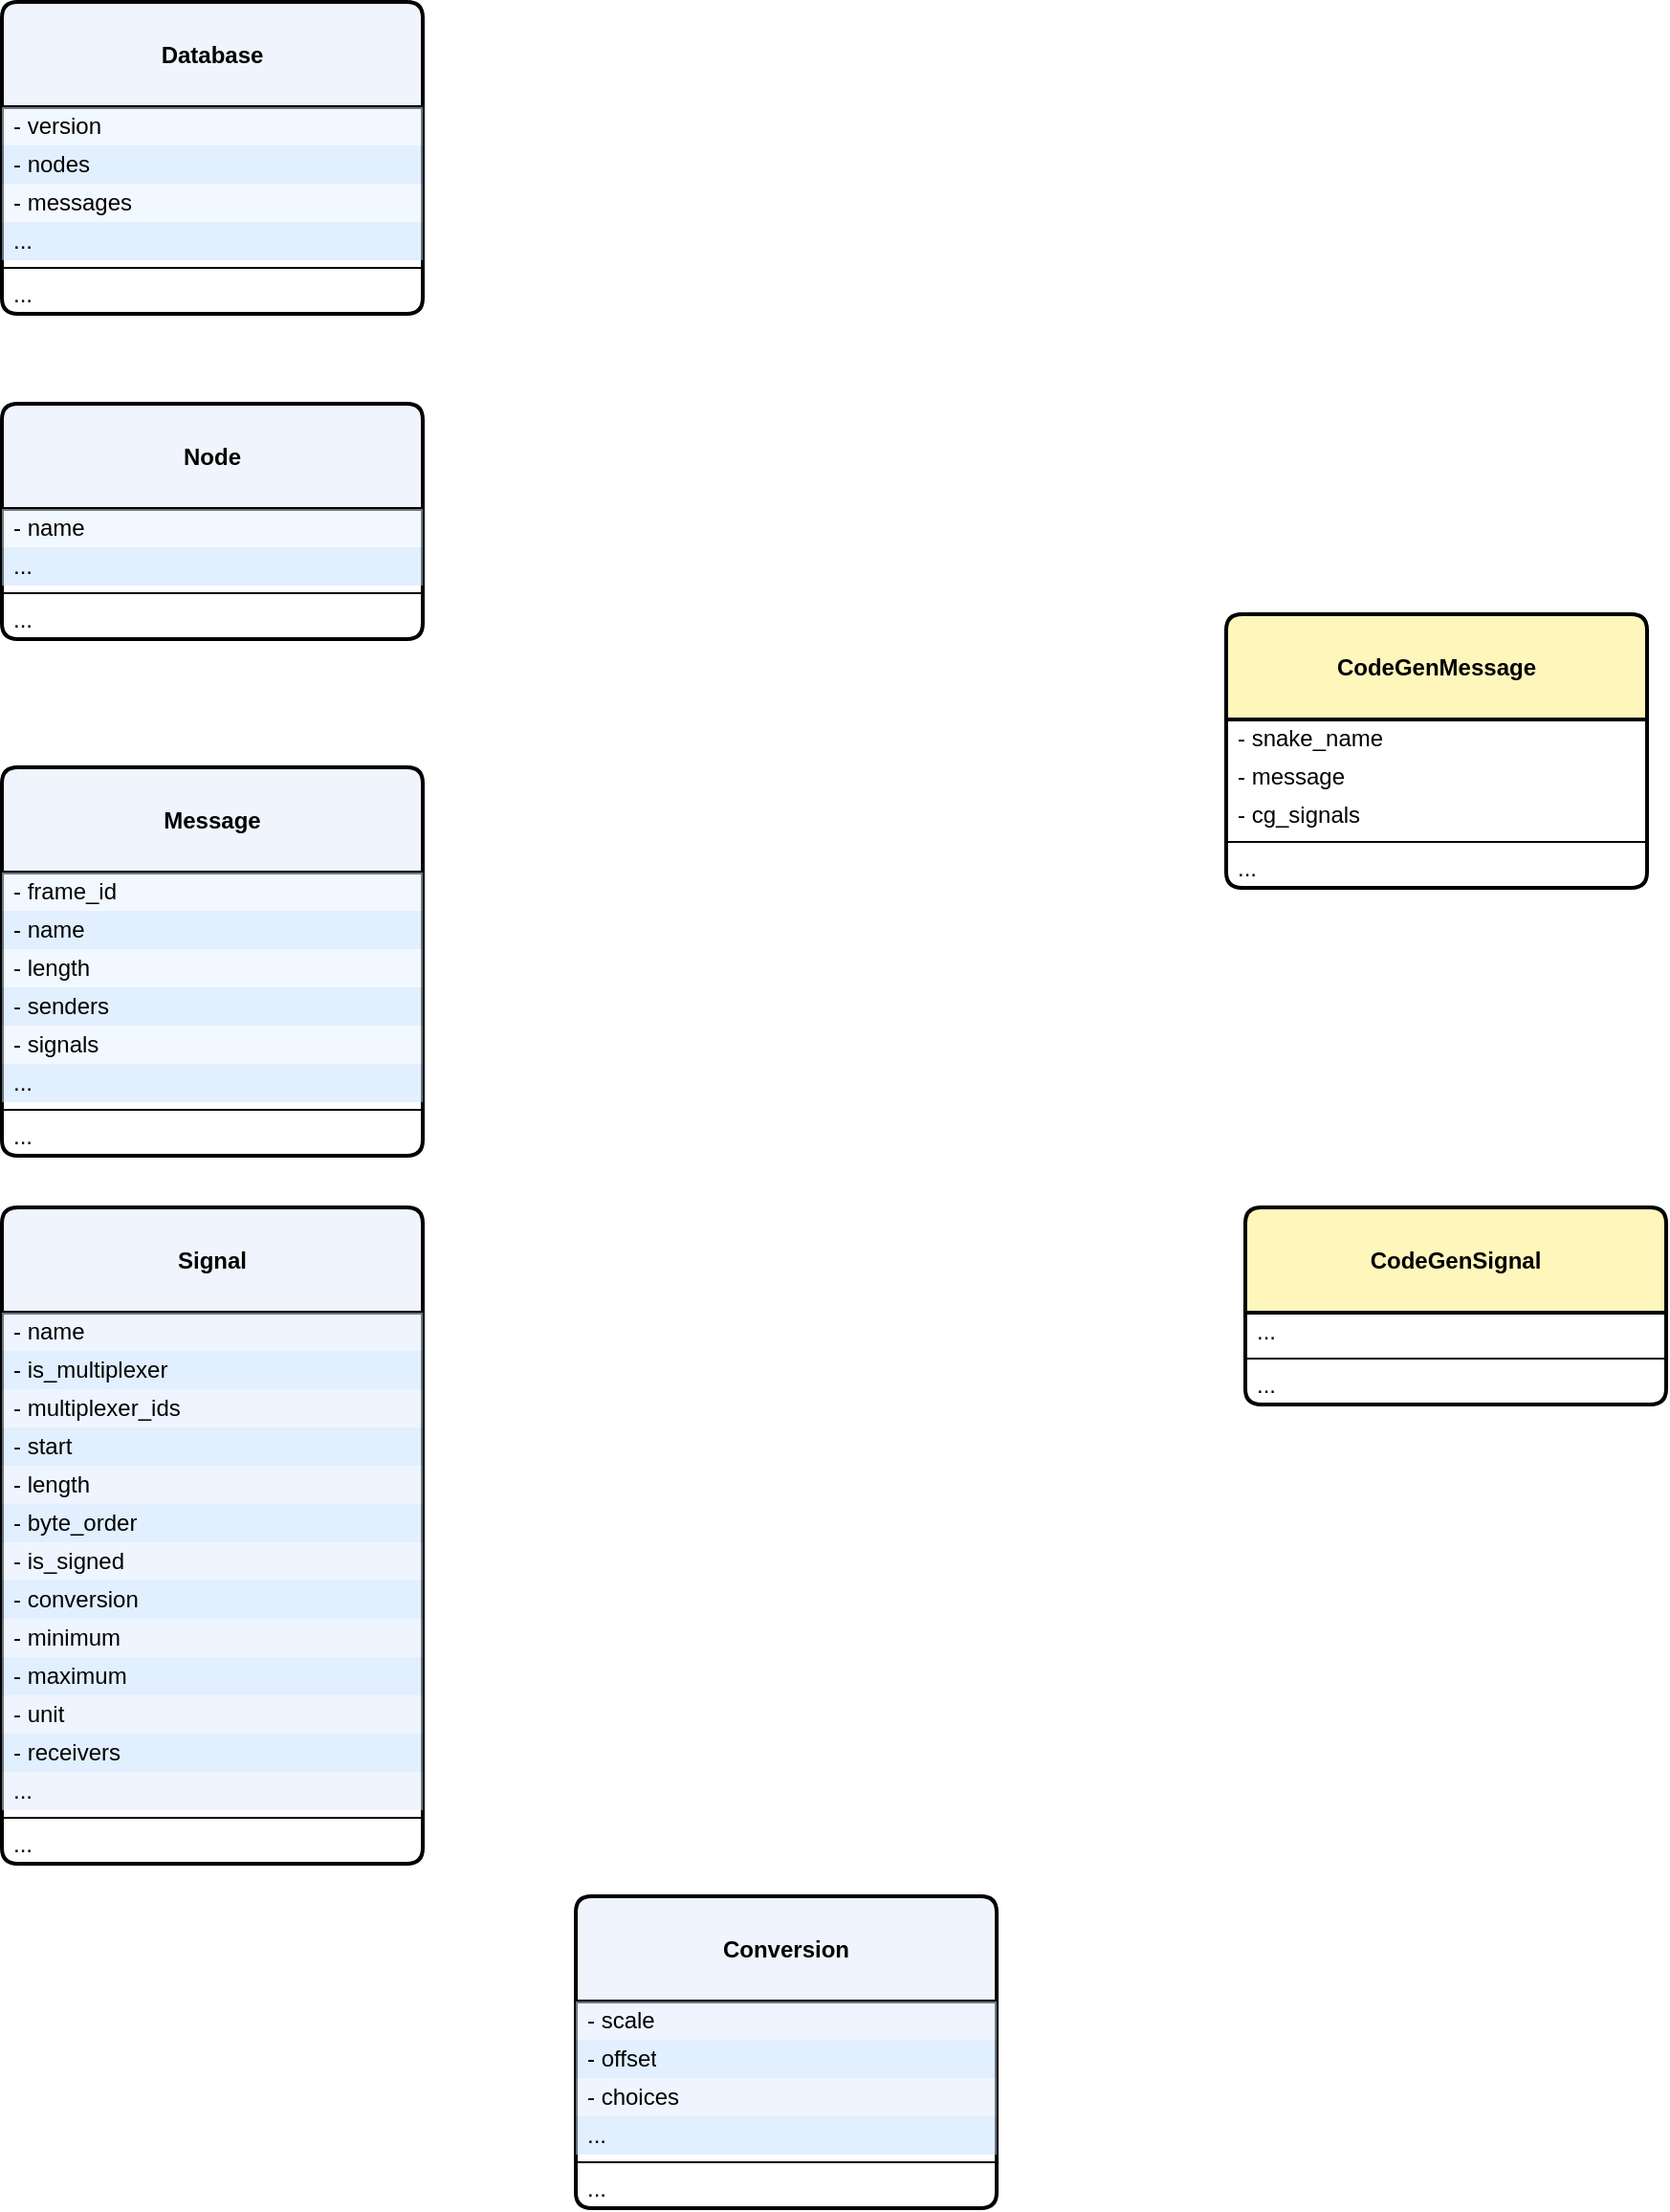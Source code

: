 <mxfile>
    <diagram id="0CQFVA6_GC00lFm2K_Ry" name="第 1 页">
        <mxGraphModel dx="1673" dy="2504" grid="1" gridSize="10" guides="1" tooltips="1" connect="1" arrows="1" fold="1" page="1" pageScale="1" pageWidth="1169" pageHeight="1654" math="0" shadow="0">
            <root>
                <mxCell id="0"/>
                <mxCell id="1" parent="0"/>
                <mxCell id="41" value="&lt;div&gt;&lt;br&gt;&lt;/div&gt;&lt;div&gt;&lt;b&gt;Node&lt;/b&gt;&lt;/div&gt;" style="swimlane;fontStyle=0;align=center;verticalAlign=top;childLayout=stackLayout;horizontal=1;startSize=55;horizontalStack=0;resizeParent=1;resizeParentMax=0;resizeLast=0;collapsible=0;marginBottom=0;html=1;whiteSpace=wrap;arcSize=5;rounded=1;strokeWidth=2;fillColor=#F0F4FC;" parent="1" vertex="1">
                    <mxGeometry x="740" y="200" width="220" height="123" as="geometry"/>
                </mxCell>
                <mxCell id="43" value="- name" style="text;html=1;strokeColor=none;fillColor=#E5F2FF;align=left;verticalAlign=middle;spacingLeft=4;spacingRight=4;overflow=hidden;rotatable=0;points=[[0,0.5],[1,0.5]];portConstraint=eastwest;whiteSpace=wrap;opacity=50;" parent="41" vertex="1">
                    <mxGeometry y="55" width="220" height="20" as="geometry"/>
                </mxCell>
                <mxCell id="45" value="..." style="text;html=1;strokeColor=none;fillColor=light-dark(#C4DFFF,#1A2637);align=left;verticalAlign=middle;spacingLeft=4;spacingRight=4;overflow=hidden;rotatable=0;points=[[0,0.5],[1,0.5]];portConstraint=eastwest;whiteSpace=wrap;opacity=50;" parent="41" vertex="1">
                    <mxGeometry y="75" width="220" height="20" as="geometry"/>
                </mxCell>
                <mxCell id="46" value="" style="line;strokeWidth=1;fillColor=none;align=left;verticalAlign=middle;spacingTop=-1;spacingLeft=3;spacingRight=3;rotatable=0;labelPosition=right;points=[];portConstraint=eastwest;" parent="41" vertex="1">
                    <mxGeometry y="95" width="220" height="8" as="geometry"/>
                </mxCell>
                <mxCell id="48" value="..." style="text;html=1;strokeColor=none;fillColor=none;align=left;verticalAlign=middle;spacingLeft=4;spacingRight=4;overflow=hidden;rotatable=0;points=[[0,0.5],[1,0.5]];portConstraint=eastwest;whiteSpace=wrap;" parent="41" vertex="1">
                    <mxGeometry y="103" width="220" height="20" as="geometry"/>
                </mxCell>
                <mxCell id="50" value="&lt;div&gt;&lt;b&gt;&lt;br&gt;&lt;/b&gt;&lt;/div&gt;&lt;b&gt;Message&lt;/b&gt;" style="swimlane;fontStyle=0;align=center;verticalAlign=top;childLayout=stackLayout;horizontal=1;startSize=55;horizontalStack=0;resizeParent=1;resizeParentMax=0;resizeLast=0;collapsible=0;marginBottom=0;html=1;whiteSpace=wrap;rounded=1;arcSize=5;strokeWidth=2;fillColor=#F0F4FC;" parent="1" vertex="1">
                    <mxGeometry x="740" y="390" width="220" height="203" as="geometry"/>
                </mxCell>
                <mxCell id="71" value="- frame_id" style="text;html=1;strokeColor=none;fillColor=#E5F2FF;align=left;verticalAlign=middle;spacingLeft=4;spacingRight=4;overflow=hidden;rotatable=0;points=[[0,0.5],[1,0.5]];portConstraint=eastwest;whiteSpace=wrap;opacity=50;" parent="50" vertex="1">
                    <mxGeometry y="55" width="220" height="20" as="geometry"/>
                </mxCell>
                <mxCell id="78" value="- name" style="text;html=1;strokeColor=none;fillColor=#C4DFFF;align=left;verticalAlign=middle;spacingLeft=4;spacingRight=4;overflow=hidden;rotatable=0;points=[[0,0.5],[1,0.5]];portConstraint=eastwest;whiteSpace=wrap;opacity=50;" parent="50" vertex="1">
                    <mxGeometry y="75" width="220" height="20" as="geometry"/>
                </mxCell>
                <mxCell id="81" value="- length" style="text;html=1;strokeColor=none;fillColor=#E5F2FF;align=left;verticalAlign=middle;spacingLeft=4;spacingRight=4;overflow=hidden;rotatable=0;points=[[0,0.5],[1,0.5]];portConstraint=eastwest;whiteSpace=wrap;opacity=50;" parent="50" vertex="1">
                    <mxGeometry y="95" width="220" height="20" as="geometry"/>
                </mxCell>
                <mxCell id="83" value="- senders" style="text;html=1;strokeColor=none;fillColor=#C4DFFF;align=left;verticalAlign=middle;spacingLeft=4;spacingRight=4;overflow=hidden;rotatable=0;points=[[0,0.5],[1,0.5]];portConstraint=eastwest;whiteSpace=wrap;opacity=50;" parent="50" vertex="1">
                    <mxGeometry y="115" width="220" height="20" as="geometry"/>
                </mxCell>
                <mxCell id="52" value="- signals" style="text;html=1;strokeColor=none;fillColor=#E5F2FF;align=left;verticalAlign=middle;spacingLeft=4;spacingRight=4;overflow=hidden;rotatable=0;points=[[0,0.5],[1,0.5]];portConstraint=eastwest;whiteSpace=wrap;opacity=50;" parent="50" vertex="1">
                    <mxGeometry y="135" width="220" height="20" as="geometry"/>
                </mxCell>
                <mxCell id="54" value="..." style="text;html=1;strokeColor=none;fillColor=#C4DFFF;align=left;verticalAlign=middle;spacingLeft=4;spacingRight=4;overflow=hidden;rotatable=0;points=[[0,0.5],[1,0.5]];portConstraint=eastwest;whiteSpace=wrap;opacity=50;" parent="50" vertex="1">
                    <mxGeometry y="155" width="220" height="20" as="geometry"/>
                </mxCell>
                <mxCell id="55" value="" style="line;strokeWidth=1;fillColor=none;align=left;verticalAlign=middle;spacingTop=-1;spacingLeft=3;spacingRight=3;rotatable=0;labelPosition=right;points=[];portConstraint=eastwest;" parent="50" vertex="1">
                    <mxGeometry y="175" width="220" height="8" as="geometry"/>
                </mxCell>
                <mxCell id="57" value="..." style="text;html=1;strokeColor=none;fillColor=none;align=left;verticalAlign=middle;spacingLeft=4;spacingRight=4;overflow=hidden;rotatable=0;points=[[0,0.5],[1,0.5]];portConstraint=eastwest;whiteSpace=wrap;" parent="50" vertex="1">
                    <mxGeometry y="183" width="220" height="20" as="geometry"/>
                </mxCell>
                <mxCell id="59" value="&lt;div&gt;&lt;br&gt;&lt;/div&gt;&lt;b&gt;Signal&lt;/b&gt;" style="swimlane;fontStyle=0;align=center;verticalAlign=top;childLayout=stackLayout;horizontal=1;startSize=55;horizontalStack=0;resizeParent=1;resizeParentMax=0;resizeLast=0;collapsible=0;marginBottom=0;html=1;whiteSpace=wrap;arcSize=5;rounded=1;strokeWidth=2;fillColor=#F0F4FC;" parent="1" vertex="1">
                    <mxGeometry x="740" y="620" width="220" height="343" as="geometry"/>
                </mxCell>
                <mxCell id="61" value="- name" style="text;html=1;strokeColor=none;fillColor=#DDEBFF;align=left;verticalAlign=middle;spacingLeft=4;spacingRight=4;overflow=hidden;rotatable=0;points=[[0,0.5],[1,0.5]];portConstraint=eastwest;whiteSpace=wrap;opacity=50;" parent="59" vertex="1">
                    <mxGeometry y="55" width="220" height="20" as="geometry"/>
                </mxCell>
                <mxCell id="87" value="- is_multiplexer" style="text;html=1;strokeColor=none;fillColor=#C4DFFF;align=left;verticalAlign=middle;spacingLeft=4;spacingRight=4;overflow=hidden;rotatable=0;points=[[0,0.5],[1,0.5]];portConstraint=eastwest;whiteSpace=wrap;opacity=50;" parent="59" vertex="1">
                    <mxGeometry y="75" width="220" height="20" as="geometry"/>
                </mxCell>
                <mxCell id="107" value="- multiplexer_ids" style="text;html=1;strokeColor=none;fillColor=#DDEBFF;align=left;verticalAlign=middle;spacingLeft=4;spacingRight=4;overflow=hidden;rotatable=0;points=[[0,0.5],[1,0.5]];portConstraint=eastwest;whiteSpace=wrap;opacity=50;" parent="59" vertex="1">
                    <mxGeometry y="95" width="220" height="20" as="geometry"/>
                </mxCell>
                <mxCell id="90" value="- start" style="text;html=1;strokeColor=none;fillColor=#C4DFFF;align=left;verticalAlign=middle;spacingLeft=4;spacingRight=4;overflow=hidden;rotatable=0;points=[[0,0.5],[1,0.5]];portConstraint=eastwest;whiteSpace=wrap;opacity=50;" parent="59" vertex="1">
                    <mxGeometry y="115" width="220" height="20" as="geometry"/>
                </mxCell>
                <mxCell id="89" value="- length" style="text;html=1;strokeColor=none;fillColor=#DDEBFF;align=left;verticalAlign=middle;spacingLeft=4;spacingRight=4;overflow=hidden;rotatable=0;points=[[0,0.5],[1,0.5]];portConstraint=eastwest;whiteSpace=wrap;opacity=50;" parent="59" vertex="1">
                    <mxGeometry y="135" width="220" height="20" as="geometry"/>
                </mxCell>
                <mxCell id="88" value="- byte_order" style="text;html=1;strokeColor=none;fillColor=#C4DFFF;align=left;verticalAlign=middle;spacingLeft=4;spacingRight=4;overflow=hidden;rotatable=0;points=[[0,0.5],[1,0.5]];portConstraint=eastwest;whiteSpace=wrap;opacity=50;" parent="59" vertex="1">
                    <mxGeometry y="155" width="220" height="20" as="geometry"/>
                </mxCell>
                <mxCell id="91" value="- is_signed" style="text;html=1;strokeColor=none;fillColor=#DDEBFF;align=left;verticalAlign=middle;spacingLeft=4;spacingRight=4;overflow=hidden;rotatable=0;points=[[0,0.5],[1,0.5]];portConstraint=eastwest;whiteSpace=wrap;opacity=50;" parent="59" vertex="1">
                    <mxGeometry y="175" width="220" height="20" as="geometry"/>
                </mxCell>
                <mxCell id="102" value="- conversion" style="text;html=1;strokeColor=none;fillColor=#C4DFFF;align=left;verticalAlign=middle;spacingLeft=4;spacingRight=4;overflow=hidden;rotatable=0;points=[[0,0.5],[1,0.5]];portConstraint=eastwest;whiteSpace=wrap;opacity=50;" parent="59" vertex="1">
                    <mxGeometry y="195" width="220" height="20" as="geometry"/>
                </mxCell>
                <mxCell id="100" value="- minimum" style="text;html=1;strokeColor=none;fillColor=#DDEBFF;align=left;verticalAlign=middle;spacingLeft=4;spacingRight=4;overflow=hidden;rotatable=0;points=[[0,0.5],[1,0.5]];portConstraint=eastwest;whiteSpace=wrap;opacity=50;" parent="59" vertex="1">
                    <mxGeometry y="215" width="220" height="20" as="geometry"/>
                </mxCell>
                <mxCell id="99" value="- maximum" style="text;html=1;strokeColor=none;fillColor=#C4DFFF;align=left;verticalAlign=middle;spacingLeft=4;spacingRight=4;overflow=hidden;rotatable=0;points=[[0,0.5],[1,0.5]];portConstraint=eastwest;whiteSpace=wrap;opacity=50;" parent="59" vertex="1">
                    <mxGeometry y="235" width="220" height="20" as="geometry"/>
                </mxCell>
                <mxCell id="118" value="- unit" style="text;html=1;strokeColor=none;fillColor=#DDEBFF;align=left;verticalAlign=middle;spacingLeft=4;spacingRight=4;overflow=hidden;rotatable=0;points=[[0,0.5],[1,0.5]];portConstraint=eastwest;whiteSpace=wrap;opacity=50;" parent="59" vertex="1">
                    <mxGeometry y="255" width="220" height="20" as="geometry"/>
                </mxCell>
                <mxCell id="103" value="- receivers" style="text;html=1;strokeColor=none;fillColor=#C4DFFF;align=left;verticalAlign=middle;spacingLeft=4;spacingRight=4;overflow=hidden;rotatable=0;points=[[0,0.5],[1,0.5]];portConstraint=eastwest;whiteSpace=wrap;opacity=50;" parent="59" vertex="1">
                    <mxGeometry y="275" width="220" height="20" as="geometry"/>
                </mxCell>
                <mxCell id="63" value="..." style="text;html=1;strokeColor=none;fillColor=#DDEBFF;align=left;verticalAlign=middle;spacingLeft=4;spacingRight=4;overflow=hidden;rotatable=0;points=[[0,0.5],[1,0.5]];portConstraint=eastwest;whiteSpace=wrap;opacity=50;" parent="59" vertex="1">
                    <mxGeometry y="295" width="220" height="20" as="geometry"/>
                </mxCell>
                <mxCell id="64" value="" style="line;strokeWidth=1;fillColor=none;align=left;verticalAlign=middle;spacingTop=-1;spacingLeft=3;spacingRight=3;rotatable=0;labelPosition=right;points=[];portConstraint=eastwest;" parent="59" vertex="1">
                    <mxGeometry y="315" width="220" height="8" as="geometry"/>
                </mxCell>
                <mxCell id="66" value="..." style="text;html=1;strokeColor=none;fillColor=none;align=left;verticalAlign=middle;spacingLeft=4;spacingRight=4;overflow=hidden;rotatable=0;points=[[0,0.5],[1,0.5]];portConstraint=eastwest;whiteSpace=wrap;" parent="59" vertex="1">
                    <mxGeometry y="323" width="220" height="20" as="geometry"/>
                </mxCell>
                <mxCell id="132" value="&lt;div&gt;&lt;b&gt;&lt;br&gt;&lt;/b&gt;&lt;/div&gt;&lt;b&gt;Conversion&lt;/b&gt;" style="swimlane;fontStyle=0;align=center;verticalAlign=top;childLayout=stackLayout;horizontal=1;startSize=55;horizontalStack=0;resizeParent=1;resizeParentMax=0;resizeLast=0;collapsible=0;marginBottom=0;html=1;whiteSpace=wrap;arcSize=5;rounded=1;strokeWidth=2;fillColor=#F0F4FC;" parent="1" vertex="1">
                    <mxGeometry x="1040" y="980" width="220" height="163" as="geometry"/>
                </mxCell>
                <mxCell id="133" value="- scale" style="text;html=1;strokeColor=none;fillColor=#DDEBFF;align=left;verticalAlign=middle;spacingLeft=4;spacingRight=4;overflow=hidden;rotatable=0;points=[[0,0.5],[1,0.5]];portConstraint=eastwest;whiteSpace=wrap;opacity=50;" parent="132" vertex="1">
                    <mxGeometry y="55" width="220" height="20" as="geometry"/>
                </mxCell>
                <mxCell id="141" value="- offset" style="text;html=1;strokeColor=none;fillColor=#C4DFFF;align=left;verticalAlign=middle;spacingLeft=4;spacingRight=4;overflow=hidden;rotatable=0;points=[[0,0.5],[1,0.5]];portConstraint=eastwest;whiteSpace=wrap;opacity=50;" parent="132" vertex="1">
                    <mxGeometry y="75" width="220" height="20" as="geometry"/>
                </mxCell>
                <mxCell id="142" value="- choices" style="text;html=1;strokeColor=none;fillColor=#DDEBFF;align=left;verticalAlign=middle;spacingLeft=4;spacingRight=4;overflow=hidden;rotatable=0;points=[[0,0.5],[1,0.5]];portConstraint=eastwest;whiteSpace=wrap;opacity=50;" parent="132" vertex="1">
                    <mxGeometry y="95" width="220" height="20" as="geometry"/>
                </mxCell>
                <mxCell id="145" value="..." style="text;html=1;strokeColor=none;fillColor=#C4DFFF;align=left;verticalAlign=middle;spacingLeft=4;spacingRight=4;overflow=hidden;rotatable=0;points=[[0,0.5],[1,0.5]];portConstraint=eastwest;whiteSpace=wrap;opacity=50;" parent="132" vertex="1">
                    <mxGeometry y="115" width="220" height="20" as="geometry"/>
                </mxCell>
                <mxCell id="146" value="" style="line;strokeWidth=1;fillColor=none;align=left;verticalAlign=middle;spacingTop=-1;spacingLeft=3;spacingRight=3;rotatable=0;labelPosition=right;points=[];portConstraint=eastwest;" parent="132" vertex="1">
                    <mxGeometry y="135" width="220" height="8" as="geometry"/>
                </mxCell>
                <mxCell id="147" value="..." style="text;html=1;strokeColor=none;fillColor=none;align=left;verticalAlign=middle;spacingLeft=4;spacingRight=4;overflow=hidden;rotatable=0;points=[[0,0.5],[1,0.5]];portConstraint=eastwest;whiteSpace=wrap;" parent="132" vertex="1">
                    <mxGeometry y="143" width="220" height="20" as="geometry"/>
                </mxCell>
                <mxCell id="151" value="&lt;div&gt;&lt;br&gt;&lt;/div&gt;Database" style="swimlane;fontStyle=1;align=center;verticalAlign=top;childLayout=stackLayout;horizontal=1;startSize=55;horizontalStack=0;resizeParent=1;resizeParentMax=0;resizeLast=0;collapsible=0;marginBottom=0;html=1;whiteSpace=wrap;arcSize=5;rounded=1;strokeWidth=2;fillColor=#F0F4FC;" parent="1" vertex="1">
                    <mxGeometry x="740" y="-10" width="220" height="163" as="geometry"/>
                </mxCell>
                <mxCell id="152" value="- version" style="text;html=1;strokeColor=none;fillColor=#E5F2FF;align=left;verticalAlign=middle;spacingLeft=4;spacingRight=4;overflow=hidden;rotatable=0;points=[[0,0.5],[1,0.5]];portConstraint=eastwest;whiteSpace=wrap;opacity=50;" parent="151" vertex="1">
                    <mxGeometry y="55" width="220" height="20" as="geometry"/>
                </mxCell>
                <mxCell id="157" value="- nodes" style="text;html=1;strokeColor=none;fillColor=#C4DFFF;align=left;verticalAlign=middle;spacingLeft=4;spacingRight=4;overflow=hidden;rotatable=0;points=[[0,0.5],[1,0.5]];portConstraint=eastwest;whiteSpace=wrap;opacity=50;" parent="151" vertex="1">
                    <mxGeometry y="75" width="220" height="20" as="geometry"/>
                </mxCell>
                <mxCell id="156" value="- messages" style="text;html=1;strokeColor=none;fillColor=#E5F2FF;align=left;verticalAlign=middle;spacingLeft=4;spacingRight=4;overflow=hidden;rotatable=0;points=[[0,0.5],[1,0.5]];portConstraint=eastwest;whiteSpace=wrap;opacity=50;" parent="151" vertex="1">
                    <mxGeometry y="95" width="220" height="20" as="geometry"/>
                </mxCell>
                <mxCell id="153" value="..." style="text;html=1;strokeColor=none;fillColor=#C4DFFF;align=left;verticalAlign=middle;spacingLeft=4;spacingRight=4;overflow=hidden;rotatable=0;points=[[0,0.5],[1,0.5]];portConstraint=eastwest;whiteSpace=wrap;opacity=50;" parent="151" vertex="1">
                    <mxGeometry y="115" width="220" height="20" as="geometry"/>
                </mxCell>
                <mxCell id="154" value="" style="line;strokeWidth=1;fillColor=none;align=left;verticalAlign=middle;spacingTop=-1;spacingLeft=3;spacingRight=3;rotatable=0;labelPosition=right;points=[];portConstraint=eastwest;" parent="151" vertex="1">
                    <mxGeometry y="135" width="220" height="8" as="geometry"/>
                </mxCell>
                <mxCell id="155" value="..." style="text;html=1;strokeColor=none;fillColor=none;align=left;verticalAlign=middle;spacingLeft=4;spacingRight=4;overflow=hidden;rotatable=0;points=[[0,0.5],[1,0.5]];portConstraint=eastwest;whiteSpace=wrap;" parent="151" vertex="1">
                    <mxGeometry y="143" width="220" height="20" as="geometry"/>
                </mxCell>
                <mxCell id="161" value="&lt;div&gt;&lt;br&gt;&lt;/div&gt;&lt;b&gt;CodeGenSignal&lt;/b&gt;" style="swimlane;fontStyle=0;align=center;verticalAlign=top;childLayout=stackLayout;horizontal=1;startSize=55;horizontalStack=0;resizeParent=1;resizeParentMax=0;resizeLast=0;collapsible=0;marginBottom=0;html=1;whiteSpace=wrap;arcSize=5;rounded=1;strokeWidth=2;fillColor=#FFF6BC;" vertex="1" parent="1">
                    <mxGeometry x="1390" y="620" width="220" height="103" as="geometry"/>
                </mxCell>
                <mxCell id="174" value="..." style="text;html=1;strokeColor=none;fillColor=none;align=left;verticalAlign=middle;spacingLeft=4;spacingRight=4;overflow=hidden;rotatable=0;points=[[0,0.5],[1,0.5]];portConstraint=eastwest;whiteSpace=wrap;sketch=1;curveFitting=1;jiggle=2;" vertex="1" parent="161">
                    <mxGeometry y="55" width="220" height="20" as="geometry"/>
                </mxCell>
                <mxCell id="175" value="" style="line;strokeWidth=1;fillColor=none;align=left;verticalAlign=middle;spacingTop=-1;spacingLeft=3;spacingRight=3;rotatable=0;labelPosition=right;points=[];portConstraint=eastwest;" vertex="1" parent="161">
                    <mxGeometry y="75" width="220" height="8" as="geometry"/>
                </mxCell>
                <mxCell id="176" value="..." style="text;html=1;strokeColor=none;fillColor=none;align=left;verticalAlign=middle;spacingLeft=4;spacingRight=4;overflow=hidden;rotatable=0;points=[[0,0.5],[1,0.5]];portConstraint=eastwest;whiteSpace=wrap;" vertex="1" parent="161">
                    <mxGeometry y="83" width="220" height="20" as="geometry"/>
                </mxCell>
                <mxCell id="177" value="&lt;div&gt;&lt;br&gt;&lt;/div&gt;&lt;b&gt;CodeGenMessage&lt;/b&gt;" style="swimlane;fontStyle=0;align=center;verticalAlign=top;childLayout=stackLayout;horizontal=1;startSize=55;horizontalStack=0;resizeParent=1;resizeParentMax=0;resizeLast=0;collapsible=0;marginBottom=0;html=1;whiteSpace=wrap;arcSize=5;rounded=1;strokeWidth=2;fillColor=#FFF6BC;" vertex="1" parent="1">
                    <mxGeometry x="1380" y="310" width="220" height="143" as="geometry"/>
                </mxCell>
                <mxCell id="178" value="- snake_name" style="text;html=1;strokeColor=none;fillColor=none;align=left;verticalAlign=middle;spacingLeft=4;spacingRight=4;overflow=hidden;rotatable=0;points=[[0,0.5],[1,0.5]];portConstraint=eastwest;whiteSpace=wrap;sketch=1;curveFitting=1;jiggle=2;" vertex="1" parent="177">
                    <mxGeometry y="55" width="220" height="20" as="geometry"/>
                </mxCell>
                <mxCell id="182" value="- message" style="text;html=1;strokeColor=none;fillColor=none;align=left;verticalAlign=middle;spacingLeft=4;spacingRight=4;overflow=hidden;rotatable=0;points=[[0,0.5],[1,0.5]];portConstraint=eastwest;whiteSpace=wrap;sketch=1;curveFitting=1;jiggle=2;" vertex="1" parent="177">
                    <mxGeometry y="75" width="220" height="20" as="geometry"/>
                </mxCell>
                <mxCell id="181" value="- cg_signals" style="text;html=1;strokeColor=none;fillColor=none;align=left;verticalAlign=middle;spacingLeft=4;spacingRight=4;overflow=hidden;rotatable=0;points=[[0,0.5],[1,0.5]];portConstraint=eastwest;whiteSpace=wrap;sketch=1;curveFitting=1;jiggle=2;" vertex="1" parent="177">
                    <mxGeometry y="95" width="220" height="20" as="geometry"/>
                </mxCell>
                <mxCell id="179" value="" style="line;strokeWidth=1;fillColor=none;align=left;verticalAlign=middle;spacingTop=-1;spacingLeft=3;spacingRight=3;rotatable=0;labelPosition=right;points=[];portConstraint=eastwest;" vertex="1" parent="177">
                    <mxGeometry y="115" width="220" height="8" as="geometry"/>
                </mxCell>
                <mxCell id="180" value="..." style="text;html=1;strokeColor=none;fillColor=none;align=left;verticalAlign=middle;spacingLeft=4;spacingRight=4;overflow=hidden;rotatable=0;points=[[0,0.5],[1,0.5]];portConstraint=eastwest;whiteSpace=wrap;" vertex="1" parent="177">
                    <mxGeometry y="123" width="220" height="20" as="geometry"/>
                </mxCell>
            </root>
        </mxGraphModel>
    </diagram>
</mxfile>